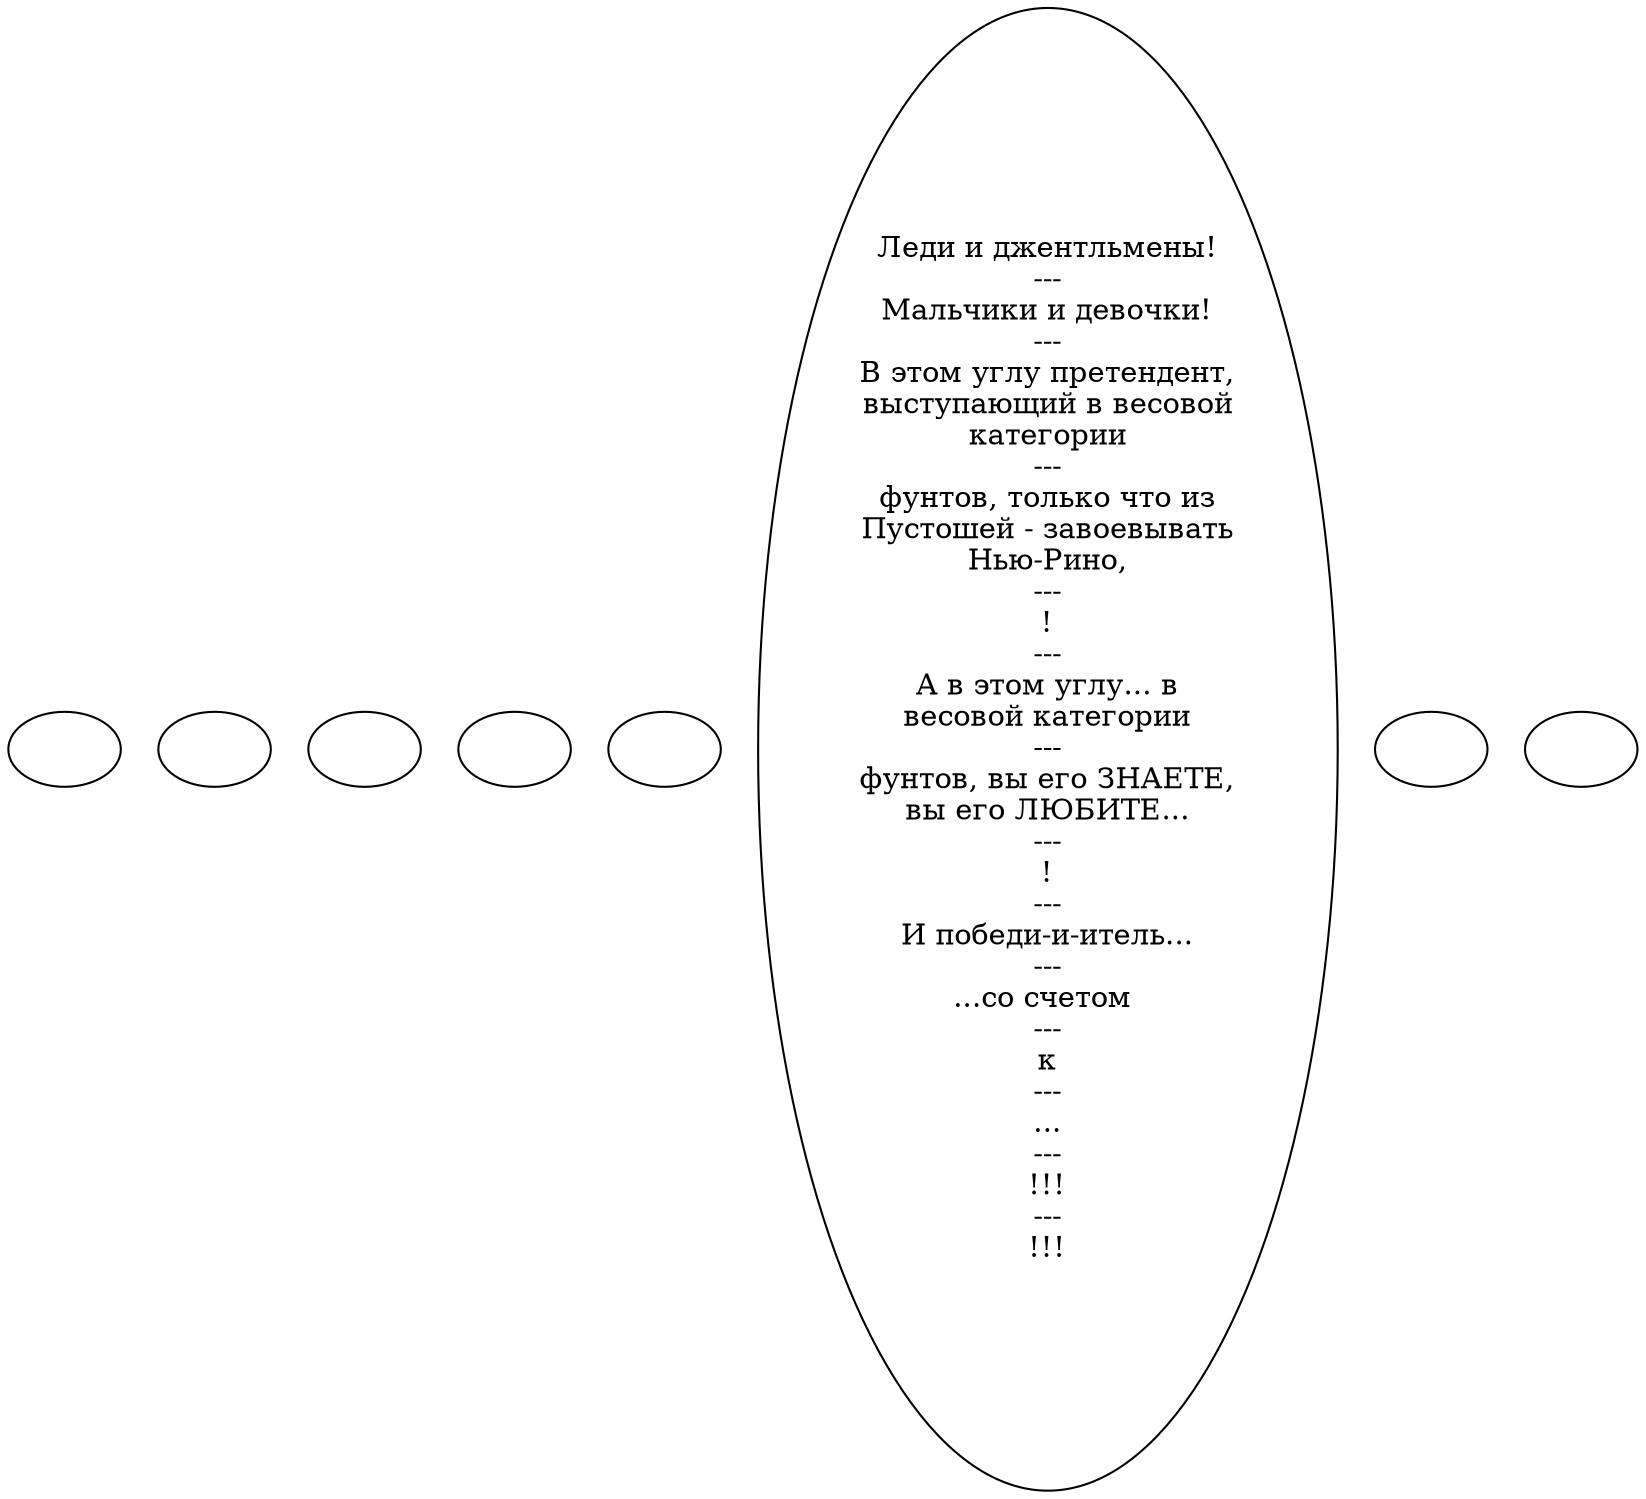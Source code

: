 digraph ncAnounc {
  "start" [style=filled       fillcolor="#FFFFFF"       color="#000000"]
  "start" [label=""]
  "critter_p_proc" [style=filled       fillcolor="#FFFFFF"       color="#000000"]
  "critter_p_proc" [label=""]
  "destroy_p_proc" [style=filled       fillcolor="#FFFFFF"       color="#000000"]
  "destroy_p_proc" [label=""]
  "damage_p_proc" [style=filled       fillcolor="#FFFFFF"       color="#000000"]
  "damage_p_proc" [label=""]
  "map_enter_p_proc" [style=filled       fillcolor="#FFFFFF"       color="#000000"]
  "map_enter_p_proc" [label=""]
  "timed_event_p_proc" [style=filled       fillcolor="#FFFFFF"       color="#000000"]
  "timed_event_p_proc" [label="Леди и джентльмены!\n---\nМальчики и девочки!\n---\nВ этом углу претендент,\nвыступающий в весовой\nкатегории\n---\nфунтов, только что из\nПустошей - завоевывать\nНью-Рино,\n---\n!\n---\nА в этом углу... в\nвесовой категории\n---\nфунтов, вы его ЗНАЕТЕ,\nвы его ЛЮБИТЕ...\n---\n!\n---\nИ победи-и-итель...\n---\n...со счетом \n---\n к \n---\n...\n---\n!!!\n---\n!!!"]
  "map_update_p_proc" [style=filled       fillcolor="#FFFFFF"       color="#000000"]
  "map_update_p_proc" [label=""]
  "combat_p_proc" [style=filled       fillcolor="#FFFFFF"       color="#000000"]
  "combat_p_proc" [label=""]
}